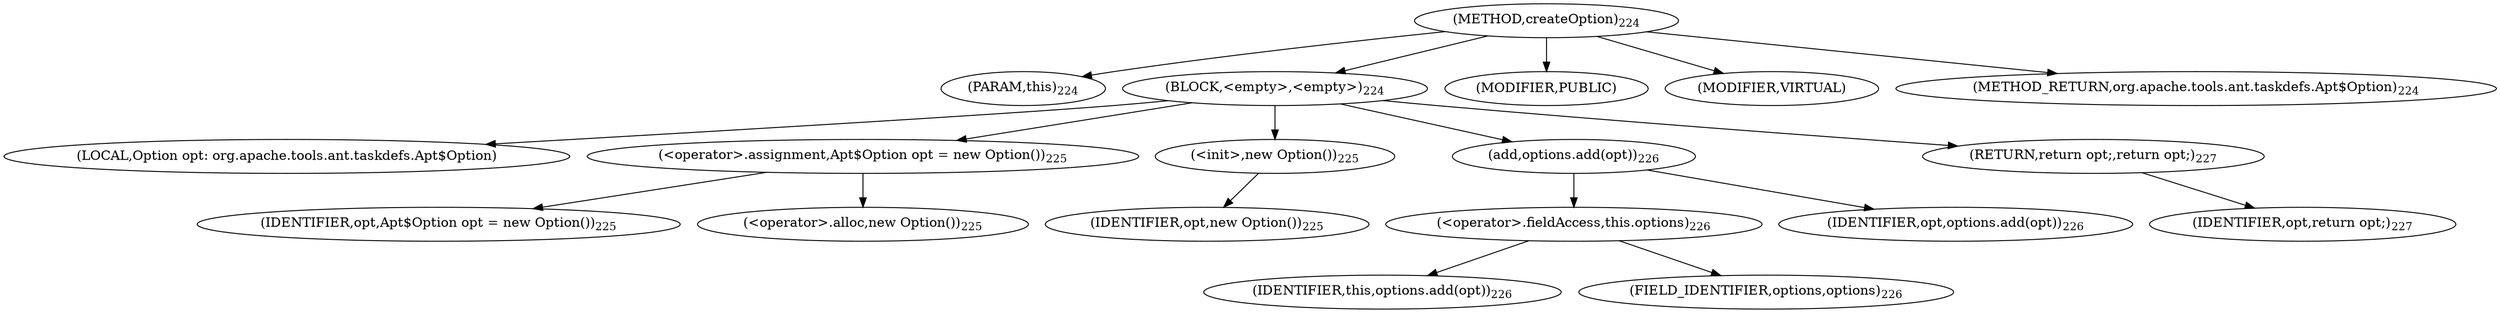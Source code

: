digraph "createOption" {  
"301" [label = <(METHOD,createOption)<SUB>224</SUB>> ]
"302" [label = <(PARAM,this)<SUB>224</SUB>> ]
"303" [label = <(BLOCK,&lt;empty&gt;,&lt;empty&gt;)<SUB>224</SUB>> ]
"40" [label = <(LOCAL,Option opt: org.apache.tools.ant.taskdefs.Apt$Option)> ]
"304" [label = <(&lt;operator&gt;.assignment,Apt$Option opt = new Option())<SUB>225</SUB>> ]
"305" [label = <(IDENTIFIER,opt,Apt$Option opt = new Option())<SUB>225</SUB>> ]
"306" [label = <(&lt;operator&gt;.alloc,new Option())<SUB>225</SUB>> ]
"307" [label = <(&lt;init&gt;,new Option())<SUB>225</SUB>> ]
"39" [label = <(IDENTIFIER,opt,new Option())<SUB>225</SUB>> ]
"308" [label = <(add,options.add(opt))<SUB>226</SUB>> ]
"309" [label = <(&lt;operator&gt;.fieldAccess,this.options)<SUB>226</SUB>> ]
"310" [label = <(IDENTIFIER,this,options.add(opt))<SUB>226</SUB>> ]
"311" [label = <(FIELD_IDENTIFIER,options,options)<SUB>226</SUB>> ]
"312" [label = <(IDENTIFIER,opt,options.add(opt))<SUB>226</SUB>> ]
"313" [label = <(RETURN,return opt;,return opt;)<SUB>227</SUB>> ]
"314" [label = <(IDENTIFIER,opt,return opt;)<SUB>227</SUB>> ]
"315" [label = <(MODIFIER,PUBLIC)> ]
"316" [label = <(MODIFIER,VIRTUAL)> ]
"317" [label = <(METHOD_RETURN,org.apache.tools.ant.taskdefs.Apt$Option)<SUB>224</SUB>> ]
  "301" -> "302" 
  "301" -> "303" 
  "301" -> "315" 
  "301" -> "316" 
  "301" -> "317" 
  "303" -> "40" 
  "303" -> "304" 
  "303" -> "307" 
  "303" -> "308" 
  "303" -> "313" 
  "304" -> "305" 
  "304" -> "306" 
  "307" -> "39" 
  "308" -> "309" 
  "308" -> "312" 
  "309" -> "310" 
  "309" -> "311" 
  "313" -> "314" 
}
